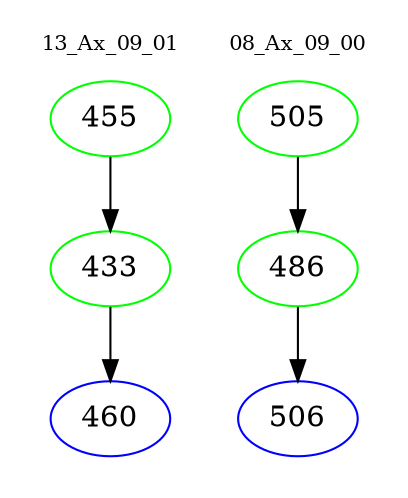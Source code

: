 digraph{
subgraph cluster_0 {
color = white
label = "13_Ax_09_01";
fontsize=10;
T0_455 [label="455", color="green"]
T0_455 -> T0_433 [color="black"]
T0_433 [label="433", color="green"]
T0_433 -> T0_460 [color="black"]
T0_460 [label="460", color="blue"]
}
subgraph cluster_1 {
color = white
label = "08_Ax_09_00";
fontsize=10;
T1_505 [label="505", color="green"]
T1_505 -> T1_486 [color="black"]
T1_486 [label="486", color="green"]
T1_486 -> T1_506 [color="black"]
T1_506 [label="506", color="blue"]
}
}
